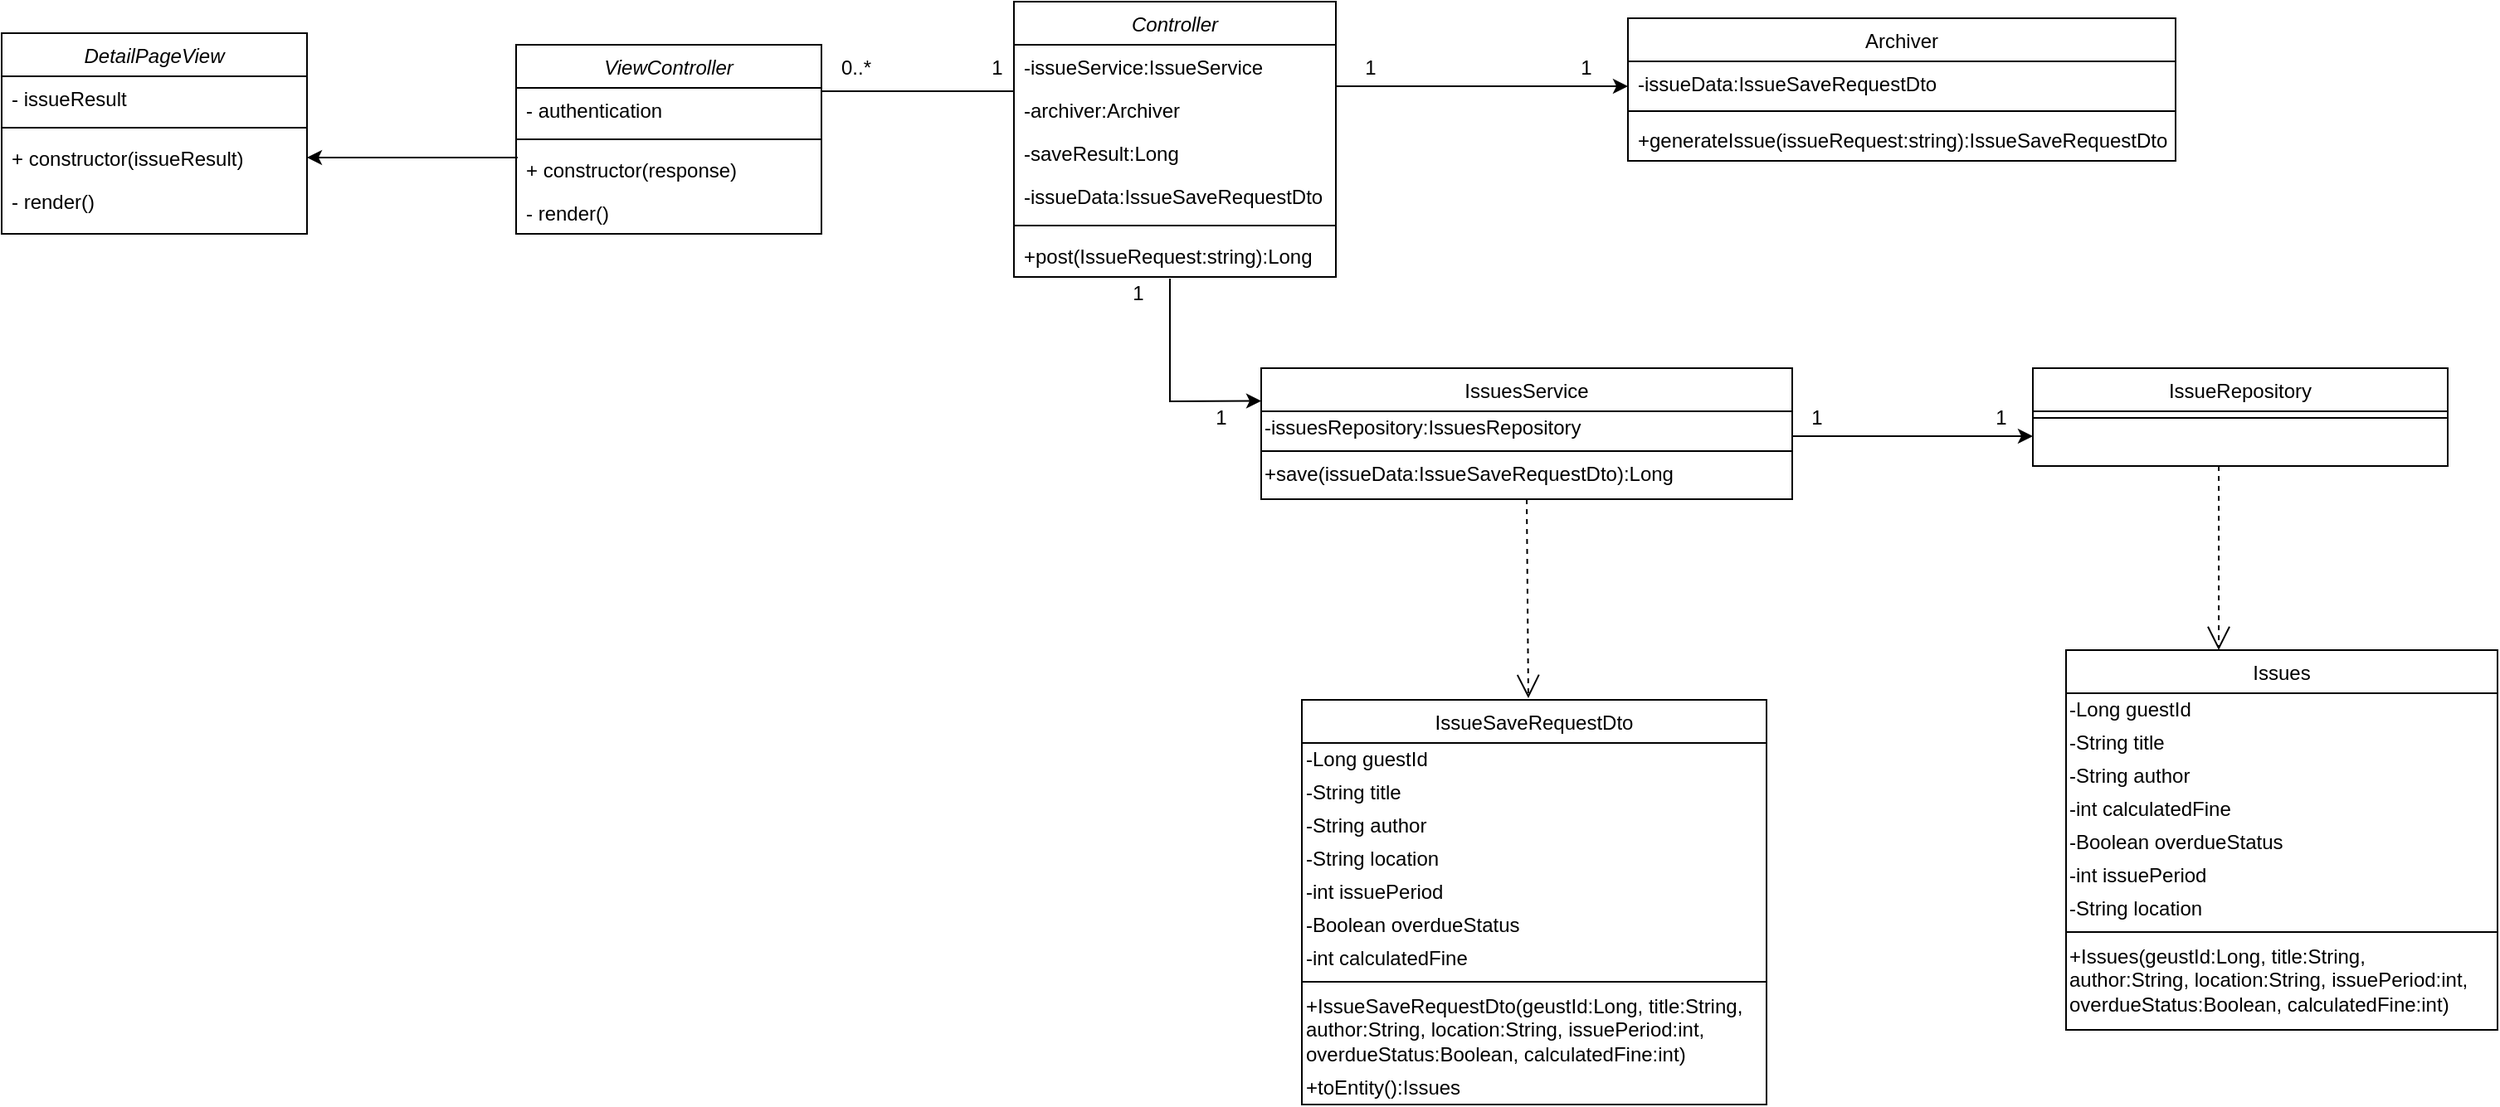 <?xml version="1.0" encoding="UTF-8"?>
<mxfile version="14.6.12" type="google">
  <diagram id="C5RBs43oDa-KdzZeNtuy" name="Page-1">
    <mxGraphModel dx="2249" dy="794" grid="1" gridSize="10" guides="1" tooltips="1" connect="1" arrows="1" fold="1" page="1" pageScale="1" pageWidth="827" pageHeight="1169" math="0" shadow="0">
      <root>
        <mxCell id="WIyWlLk6GJQsqaUBKTNV-0" />
        <mxCell id="WIyWlLk6GJQsqaUBKTNV-1" parent="WIyWlLk6GJQsqaUBKTNV-0" />
        <mxCell id="AxuUmQSzNAAfO9ZT8dnw-0" value="Archiver" style="swimlane;fontStyle=0;align=center;verticalAlign=top;childLayout=stackLayout;horizontal=1;startSize=26;horizontalStack=0;resizeParent=1;resizeLast=0;collapsible=1;marginBottom=0;rounded=0;shadow=0;strokeWidth=1;" parent="WIyWlLk6GJQsqaUBKTNV-1" vertex="1">
          <mxGeometry x="670" y="130" width="330" height="86" as="geometry">
            <mxRectangle x="550" y="140" width="160" height="26" as="alternateBounds" />
          </mxGeometry>
        </mxCell>
        <mxCell id="nDaeXKyStTspTRKtAWX4-8" value="-issueData:IssueSaveRequestDto" style="text;align=left;verticalAlign=top;spacingLeft=4;spacingRight=4;overflow=hidden;rotatable=0;points=[[0,0.5],[1,0.5]];portConstraint=eastwest;" parent="AxuUmQSzNAAfO9ZT8dnw-0" vertex="1">
          <mxGeometry y="26" width="330" height="26" as="geometry" />
        </mxCell>
        <mxCell id="AxuUmQSzNAAfO9ZT8dnw-1" value="" style="line;html=1;strokeWidth=1;align=left;verticalAlign=middle;spacingTop=-1;spacingLeft=3;spacingRight=3;rotatable=0;labelPosition=right;points=[];portConstraint=eastwest;" parent="AxuUmQSzNAAfO9ZT8dnw-0" vertex="1">
          <mxGeometry y="52" width="330" height="8" as="geometry" />
        </mxCell>
        <mxCell id="AxuUmQSzNAAfO9ZT8dnw-2" value="+generateIssue(issueRequest:string):IssueSaveRequestDto" style="text;align=left;verticalAlign=top;spacingLeft=4;spacingRight=4;overflow=hidden;rotatable=0;points=[[0,0.5],[1,0.5]];portConstraint=eastwest;" parent="AxuUmQSzNAAfO9ZT8dnw-0" vertex="1">
          <mxGeometry y="60" width="330" height="26" as="geometry" />
        </mxCell>
        <mxCell id="AxuUmQSzNAAfO9ZT8dnw-3" value="Controller" style="swimlane;fontStyle=2;align=center;verticalAlign=top;childLayout=stackLayout;horizontal=1;startSize=26;horizontalStack=0;resizeParent=1;resizeLast=0;collapsible=1;marginBottom=0;rounded=0;shadow=0;strokeWidth=1;" parent="WIyWlLk6GJQsqaUBKTNV-1" vertex="1">
          <mxGeometry x="300" y="120" width="194" height="166" as="geometry">
            <mxRectangle x="230" y="140" width="160" height="26" as="alternateBounds" />
          </mxGeometry>
        </mxCell>
        <mxCell id="JN8oMZw2X821u11_V-vm-0" value="-issueService:IssueService" style="text;align=left;verticalAlign=top;spacingLeft=4;spacingRight=4;overflow=hidden;rotatable=0;points=[[0,0.5],[1,0.5]];portConstraint=eastwest;" parent="AxuUmQSzNAAfO9ZT8dnw-3" vertex="1">
          <mxGeometry y="26" width="194" height="26" as="geometry" />
        </mxCell>
        <mxCell id="JN8oMZw2X821u11_V-vm-7" value="-archiver:Archiver&#xa;" style="text;align=left;verticalAlign=top;spacingLeft=4;spacingRight=4;overflow=hidden;rotatable=0;points=[[0,0.5],[1,0.5]];portConstraint=eastwest;" parent="AxuUmQSzNAAfO9ZT8dnw-3" vertex="1">
          <mxGeometry y="52" width="194" height="26" as="geometry" />
        </mxCell>
        <mxCell id="AxuUmQSzNAAfO9ZT8dnw-4" value="-saveResult:Long&#xa;" style="text;align=left;verticalAlign=top;spacingLeft=4;spacingRight=4;overflow=hidden;rotatable=0;points=[[0,0.5],[1,0.5]];portConstraint=eastwest;" parent="AxuUmQSzNAAfO9ZT8dnw-3" vertex="1">
          <mxGeometry y="78" width="194" height="26" as="geometry" />
        </mxCell>
        <mxCell id="AxuUmQSzNAAfO9ZT8dnw-5" value="-issueData:IssueSaveRequestDto" style="text;align=left;verticalAlign=top;spacingLeft=4;spacingRight=4;overflow=hidden;rotatable=0;points=[[0,0.5],[1,0.5]];portConstraint=eastwest;" parent="AxuUmQSzNAAfO9ZT8dnw-3" vertex="1">
          <mxGeometry y="104" width="194" height="26" as="geometry" />
        </mxCell>
        <mxCell id="AxuUmQSzNAAfO9ZT8dnw-6" value="" style="line;html=1;strokeWidth=1;align=left;verticalAlign=middle;spacingTop=-1;spacingLeft=3;spacingRight=3;rotatable=0;labelPosition=right;points=[];portConstraint=eastwest;" parent="AxuUmQSzNAAfO9ZT8dnw-3" vertex="1">
          <mxGeometry y="130" width="194" height="10" as="geometry" />
        </mxCell>
        <mxCell id="AxuUmQSzNAAfO9ZT8dnw-7" value="+post(IssueRequest:string):Long" style="text;align=left;verticalAlign=top;spacingLeft=4;spacingRight=4;overflow=hidden;rotatable=0;points=[[0,0.5],[1,0.5]];portConstraint=eastwest;" parent="AxuUmQSzNAAfO9ZT8dnw-3" vertex="1">
          <mxGeometry y="140" width="194" height="26" as="geometry" />
        </mxCell>
        <mxCell id="AxuUmQSzNAAfO9ZT8dnw-8" value="" style="endArrow=classic;html=1;exitX=0.5;exitY=1;exitDx=0;exitDy=0;rounded=0;" parent="WIyWlLk6GJQsqaUBKTNV-1" edge="1">
          <mxGeometry width="50" height="50" relative="1" as="geometry">
            <mxPoint x="494" y="171" as="sourcePoint" />
            <mxPoint x="670" y="171" as="targetPoint" />
            <Array as="points">
              <mxPoint x="610" y="171" />
            </Array>
          </mxGeometry>
        </mxCell>
        <mxCell id="JN8oMZw2X821u11_V-vm-47" value="IssueRepository" style="swimlane;fontStyle=0;align=center;verticalAlign=top;childLayout=stackLayout;horizontal=1;startSize=26;horizontalStack=0;resizeParent=1;resizeLast=0;collapsible=1;marginBottom=0;rounded=0;shadow=0;strokeWidth=1;" parent="WIyWlLk6GJQsqaUBKTNV-1" vertex="1">
          <mxGeometry x="914" y="341" width="250" height="59" as="geometry">
            <mxRectangle x="340" y="380" width="170" height="26" as="alternateBounds" />
          </mxGeometry>
        </mxCell>
        <mxCell id="JN8oMZw2X821u11_V-vm-48" value="" style="line;html=1;strokeWidth=1;align=left;verticalAlign=middle;spacingTop=-1;spacingLeft=3;spacingRight=3;rotatable=0;labelPosition=right;points=[];portConstraint=eastwest;" parent="JN8oMZw2X821u11_V-vm-47" vertex="1">
          <mxGeometry y="26" width="250" height="8" as="geometry" />
        </mxCell>
        <mxCell id="JN8oMZw2X821u11_V-vm-52" value="" style="endArrow=classic;html=1;exitX=0.5;exitY=1;exitDx=0;exitDy=0;rounded=0;entryX=0;entryY=0.25;entryDx=0;entryDy=0;" parent="WIyWlLk6GJQsqaUBKTNV-1" target="JN8oMZw2X821u11_V-vm-53" edge="1">
          <mxGeometry width="50" height="50" relative="1" as="geometry">
            <mxPoint x="394" y="287" as="sourcePoint" />
            <mxPoint x="519" y="500" as="targetPoint" />
            <Array as="points">
              <mxPoint x="394" y="361" />
            </Array>
          </mxGeometry>
        </mxCell>
        <mxCell id="JN8oMZw2X821u11_V-vm-53" value="IssuesService" style="swimlane;fontStyle=0;align=center;verticalAlign=top;childLayout=stackLayout;horizontal=1;startSize=26;horizontalStack=0;resizeParent=1;resizeLast=0;collapsible=1;marginBottom=0;rounded=0;shadow=0;strokeWidth=1;" parent="WIyWlLk6GJQsqaUBKTNV-1" vertex="1">
          <mxGeometry x="449" y="341" width="320" height="79" as="geometry">
            <mxRectangle x="340" y="380" width="170" height="26" as="alternateBounds" />
          </mxGeometry>
        </mxCell>
        <mxCell id="JN8oMZw2X821u11_V-vm-54" value="-issuesRepository:IssuesRepository" style="text;html=1;align=left;verticalAlign=middle;resizable=0;points=[];autosize=1;strokeColor=none;" parent="JN8oMZw2X821u11_V-vm-53" vertex="1">
          <mxGeometry y="26" width="320" height="20" as="geometry" />
        </mxCell>
        <mxCell id="JN8oMZw2X821u11_V-vm-55" value="" style="line;html=1;strokeWidth=1;align=left;verticalAlign=middle;spacingTop=-1;spacingLeft=3;spacingRight=3;rotatable=0;labelPosition=right;points=[];portConstraint=eastwest;" parent="JN8oMZw2X821u11_V-vm-53" vertex="1">
          <mxGeometry y="46" width="320" height="8" as="geometry" />
        </mxCell>
        <mxCell id="JN8oMZw2X821u11_V-vm-56" value="+save(issueData:IssueSaveRequestDto):Long" style="text;html=1;align=left;verticalAlign=middle;resizable=0;points=[];autosize=1;strokeColor=none;" parent="JN8oMZw2X821u11_V-vm-53" vertex="1">
          <mxGeometry y="54" width="320" height="20" as="geometry" />
        </mxCell>
        <mxCell id="JN8oMZw2X821u11_V-vm-59" value="Issues" style="swimlane;fontStyle=0;align=center;verticalAlign=top;childLayout=stackLayout;horizontal=1;startSize=26;horizontalStack=0;resizeParent=1;resizeLast=0;collapsible=1;marginBottom=0;rounded=0;shadow=0;strokeWidth=1;" parent="WIyWlLk6GJQsqaUBKTNV-1" vertex="1">
          <mxGeometry x="934" y="511" width="260" height="229" as="geometry">
            <mxRectangle x="340" y="380" width="170" height="26" as="alternateBounds" />
          </mxGeometry>
        </mxCell>
        <mxCell id="nDaeXKyStTspTRKtAWX4-1" value="-Long guestId" style="text;html=1;align=left;verticalAlign=middle;resizable=0;points=[];autosize=1;strokeColor=none;" parent="JN8oMZw2X821u11_V-vm-59" vertex="1">
          <mxGeometry y="26" width="260" height="20" as="geometry" />
        </mxCell>
        <mxCell id="nDaeXKyStTspTRKtAWX4-2" value="-String title&lt;span style=&quot;color: rgba(0 , 0 , 0 , 0) ; font-family: monospace ; font-size: 0px&quot;&gt;%3CmxGraphModel%3E%3Croot%3E%3CmxCell%20id%3D%220%22%2F%3E%3CmxCell%20id%3D%221%22%20parent%3D%220%22%2F%3E%3CmxCell%20id%3D%222%22%20value%3D%22%2B%22%20style%3D%22text%3Bhtml%3D1%3Balign%3Dleft%3BverticalAlign%3Dmiddle%3Bresizable%3D0%3Bpoints%3D%5B%5D%3Bautosize%3D1%3BstrokeColor%3Dnone%3B%22%20vertex%3D%221%22%20parent%3D%221%22%3E%3CmxGeometry%20x%3D%22730%22%20y%3D%22296%22%20width%3D%22180%22%20height%3D%2220%22%20as%3D%22geometry%22%2F%3E%3C%2FmxCell%3E%3C%2Froot%3E%3C%2FmxGraphModel%3E&lt;/span&gt;" style="text;html=1;align=left;verticalAlign=middle;resizable=0;points=[];autosize=1;strokeColor=none;" parent="JN8oMZw2X821u11_V-vm-59" vertex="1">
          <mxGeometry y="46" width="260" height="20" as="geometry" />
        </mxCell>
        <mxCell id="nDaeXKyStTspTRKtAWX4-3" value="-String author&lt;span style=&quot;color: rgba(0 , 0 , 0 , 0) ; font-family: monospace ; font-size: 0px&quot;&gt;%3CmxGraphModel%3E%3Croot%3E%3CmxCell%20id%3D%220%22%2F%3E%3CmxCell%20id%3D%221%22%20parent%3D%220%22%2F%3E%3CmxCell%20id%3D%222%22%20value%3D%22%2B%22%20style%3D%22text%3Bhtml%3D1%3Balign%3Dleft%3BverticalAlign%3Dmiddle%3Bresizable%3D0%3Bpoints%3D%5B%5D%3Bautosize%3D1%3BstrokeColor%3Dnone%3B%22%20vertex%3D%221%22%20parent%3D%221%22%3E%3CmxGeometry%20x%3D%22730%22%20y%3D%22296%22%20width%3D%22180%22%20height%3D%2220%22%20as%3D%22geometry%22%2F%3E%3C%2FmxCell%3E%3C%2Froot%3E%3C%2FmxGraphModel%3E&lt;/span&gt;" style="text;html=1;align=left;verticalAlign=middle;resizable=0;points=[];autosize=1;strokeColor=none;" parent="JN8oMZw2X821u11_V-vm-59" vertex="1">
          <mxGeometry y="66" width="260" height="20" as="geometry" />
        </mxCell>
        <mxCell id="nDaeXKyStTspTRKtAWX4-7" value="-int calculatedFine&lt;span style=&quot;color: rgba(0 , 0 , 0 , 0) ; font-family: monospace ; font-size: 0px&quot;&gt;3CmxGraphModel%3E%3Croot%3E%3CmxCell%20id%3D%220%22%2F%3E%3CmxCell%20id%3D%221%22%20parent%3D%220%22%2F%3E%3CmxCell%20id%3D%222%22%20value%3D%22%2B%22%20style%3D%22text%3Bhtml%3D1%3Balign%3Dleft%3BverticalAlign%3Dmiddle%3Bresizable%3D0%3Bpoints%3D%5B%5D%3Bautosize%3D1%3BstrokeColor%3Dnone%3B%22%20vertex%3D%221%22%20parent%3D%221%22%3E%3CmxGeometry%20x%3D%22730%22%20y%3D%22296%22%20width%3D%22180%22%20height%3D%2220%22%20as%3D%22geometry%22%2F%3E%3C%2FmxCell%3E%3C%2Froot%3E%3C%2FmxGraphModel%3E&lt;/span&gt;" style="text;html=1;align=left;verticalAlign=middle;resizable=0;points=[];autosize=1;strokeColor=none;" parent="JN8oMZw2X821u11_V-vm-59" vertex="1">
          <mxGeometry y="86" width="260" height="20" as="geometry" />
        </mxCell>
        <mxCell id="nDaeXKyStTspTRKtAWX4-6" value="-Boolean overdueStatus&lt;span style=&quot;color: rgba(0 , 0 , 0 , 0) ; font-family: monospace ; font-size: 0px&quot;&gt;%3CmxGraphModel%3E%3Croot%3E%3CmxCell%20id%3D%220%22%2F%3E%3CmxCell%20id%3D%221%22%20parent%3D%220%22%2F%3E%3CmxCell%20id%3D%222%22%20value%3D%22%2B%22%20style%3D%22text%3Bhtml%3D1%3Balign%3Dleft%3BverticalAlign%3Dmiddle%3Bresizable%3D0%3Bpoints%3D%5B%5D%3Bautosize%3D1%3BstrokeColor%3Dnone%3B%22%20vertex%3D%221%22%20parent%3D%221%22%3E%3CmxGeometry%20x%3D%22730%22%20y%3D%22296%22%20width%3D%22180%22%20height%3D%2220%22%20as%3D%22geometry%22%2F%3E%3C%2FmxCell%3E%3C%2Froot%3E%3C%2FmxGraphModel%3E&lt;/span&gt;" style="text;html=1;align=left;verticalAlign=middle;resizable=0;points=[];autosize=1;strokeColor=none;" parent="JN8oMZw2X821u11_V-vm-59" vertex="1">
          <mxGeometry y="106" width="260" height="20" as="geometry" />
        </mxCell>
        <mxCell id="nDaeXKyStTspTRKtAWX4-5" value="-int issuePeriod&lt;span style=&quot;color: rgba(0 , 0 , 0 , 0) ; font-family: monospace ; font-size: 0px&quot;&gt;mxGraphModel%3E%3Croot%3E%3CmxCell%20id%3D%220%22%2F%3E%3CmxCell%20id%3D%221%22%20parent%3D%220%22%2F%3E%3CmxCell%20id%3D%222%22%20value%3D%22%2B%22%20style%3D%22text%3Bhtml%3D1%3Balign%3Dleft%3BverticalAlign%3Dmiddle%3Bresizable%3D0%3Bpoints%3D%5B%5D%3Bautosize%3D1%3BstrokeColor%3Dnone%3B%22%20vertex%3D%221%22%20parent%3D%221%22%3E%3CmxGeometry%20x%3D%22730%22%20y%3D%22296%22%20width%3D%22180%22%20height%3D%2220%22%20as%3D%22geometry%22%2F%3E%3C%2FmxCell%3E%3C%2Froot%3E%3C%2FmxGraphModel&lt;/span&gt;" style="text;html=1;align=left;verticalAlign=middle;resizable=0;points=[];autosize=1;strokeColor=none;" parent="JN8oMZw2X821u11_V-vm-59" vertex="1">
          <mxGeometry y="126" width="260" height="20" as="geometry" />
        </mxCell>
        <mxCell id="nDaeXKyStTspTRKtAWX4-4" value="-String location&lt;span style=&quot;color: rgba(0 , 0 , 0 , 0) ; font-family: monospace ; font-size: 0px&quot;&gt;%3E%3Croot%3E%3CmxCell%20id%3D%220%22%2F%3E%3CmxCell%20id%3D%221%22%20parent%3D%220%22%2F%3E%3CmxCell%20id%3D%222%22%20value%3D%22%2B%22%20style%3D%22text%3Bhtml%3D1%3Balign%3Dleft%3BverticalAlign%3Dmiddle%3Bresizable%3D0%3Bpoints%3D%5B%5D%3Bautosize%3D1%3BstrokeColor%3Dnone%3B%22%20vertex%3D%221%22%20parent%3D%221%22%3E%3CmxGeometry%20x%3D%22730%22%20y%3D%22296%22%20width%3D%22180%22%20height%3D%2220%22%20as%3D%22geometry%22%2F%3E%3C%2FmxCell%3E%3C%2Froot%3E%3C%2FmxGraphModel&lt;/span&gt;" style="text;html=1;align=left;verticalAlign=middle;resizable=0;points=[];autosize=1;strokeColor=none;" parent="JN8oMZw2X821u11_V-vm-59" vertex="1">
          <mxGeometry y="146" width="260" height="20" as="geometry" />
        </mxCell>
        <mxCell id="JN8oMZw2X821u11_V-vm-69" value="" style="line;html=1;strokeWidth=1;align=left;verticalAlign=middle;spacingTop=-1;spacingLeft=3;spacingRight=3;rotatable=0;labelPosition=right;points=[];portConstraint=eastwest;" parent="JN8oMZw2X821u11_V-vm-59" vertex="1">
          <mxGeometry y="166" width="260" height="8" as="geometry" />
        </mxCell>
        <mxCell id="JN8oMZw2X821u11_V-vm-70" value="+Issues(geustId:Long, title:String,&lt;br&gt;author:String, location:String, issuePeriod:int,&lt;br&gt;overdueStatus:Boolean, calculatedFine:int)" style="text;html=1;align=left;verticalAlign=middle;resizable=0;points=[];autosize=1;strokeColor=none;" parent="JN8oMZw2X821u11_V-vm-59" vertex="1">
          <mxGeometry y="174" width="260" height="50" as="geometry" />
        </mxCell>
        <mxCell id="JN8oMZw2X821u11_V-vm-71" value="IssueSaveRequestDto" style="swimlane;fontStyle=0;align=center;verticalAlign=top;childLayout=stackLayout;horizontal=1;startSize=26;horizontalStack=0;resizeParent=1;resizeLast=0;collapsible=1;marginBottom=0;rounded=0;shadow=0;strokeWidth=1;" parent="WIyWlLk6GJQsqaUBKTNV-1" vertex="1">
          <mxGeometry x="473.5" y="541" width="280" height="244" as="geometry">
            <mxRectangle x="340" y="380" width="170" height="26" as="alternateBounds" />
          </mxGeometry>
        </mxCell>
        <mxCell id="JN8oMZw2X821u11_V-vm-72" value="-Long guestId" style="text;html=1;align=left;verticalAlign=middle;resizable=0;points=[];autosize=1;strokeColor=none;" parent="JN8oMZw2X821u11_V-vm-71" vertex="1">
          <mxGeometry y="26" width="280" height="20" as="geometry" />
        </mxCell>
        <mxCell id="JN8oMZw2X821u11_V-vm-73" value="-String title&lt;span style=&quot;color: rgba(0 , 0 , 0 , 0) ; font-family: monospace ; font-size: 0px&quot;&gt;%3CmxGraphModel%3E%3Croot%3E%3CmxCell%20id%3D%220%22%2F%3E%3CmxCell%20id%3D%221%22%20parent%3D%220%22%2F%3E%3CmxCell%20id%3D%222%22%20value%3D%22%2B%22%20style%3D%22text%3Bhtml%3D1%3Balign%3Dleft%3BverticalAlign%3Dmiddle%3Bresizable%3D0%3Bpoints%3D%5B%5D%3Bautosize%3D1%3BstrokeColor%3Dnone%3B%22%20vertex%3D%221%22%20parent%3D%221%22%3E%3CmxGeometry%20x%3D%22730%22%20y%3D%22296%22%20width%3D%22180%22%20height%3D%2220%22%20as%3D%22geometry%22%2F%3E%3C%2FmxCell%3E%3C%2Froot%3E%3C%2FmxGraphModel%3E&lt;/span&gt;" style="text;html=1;align=left;verticalAlign=middle;resizable=0;points=[];autosize=1;strokeColor=none;" parent="JN8oMZw2X821u11_V-vm-71" vertex="1">
          <mxGeometry y="46" width="280" height="20" as="geometry" />
        </mxCell>
        <mxCell id="JN8oMZw2X821u11_V-vm-74" value="-String author&lt;span style=&quot;color: rgba(0 , 0 , 0 , 0) ; font-family: monospace ; font-size: 0px&quot;&gt;%3CmxGraphModel%3E%3Croot%3E%3CmxCell%20id%3D%220%22%2F%3E%3CmxCell%20id%3D%221%22%20parent%3D%220%22%2F%3E%3CmxCell%20id%3D%222%22%20value%3D%22%2B%22%20style%3D%22text%3Bhtml%3D1%3Balign%3Dleft%3BverticalAlign%3Dmiddle%3Bresizable%3D0%3Bpoints%3D%5B%5D%3Bautosize%3D1%3BstrokeColor%3Dnone%3B%22%20vertex%3D%221%22%20parent%3D%221%22%3E%3CmxGeometry%20x%3D%22730%22%20y%3D%22296%22%20width%3D%22180%22%20height%3D%2220%22%20as%3D%22geometry%22%2F%3E%3C%2FmxCell%3E%3C%2Froot%3E%3C%2FmxGraphModel%3E&lt;/span&gt;" style="text;html=1;align=left;verticalAlign=middle;resizable=0;points=[];autosize=1;strokeColor=none;" parent="JN8oMZw2X821u11_V-vm-71" vertex="1">
          <mxGeometry y="66" width="280" height="20" as="geometry" />
        </mxCell>
        <mxCell id="JN8oMZw2X821u11_V-vm-77" value="-String location&lt;span style=&quot;color: rgba(0 , 0 , 0 , 0) ; font-family: monospace ; font-size: 0px&quot;&gt;%3E%3Croot%3E%3CmxCell%20id%3D%220%22%2F%3E%3CmxCell%20id%3D%221%22%20parent%3D%220%22%2F%3E%3CmxCell%20id%3D%222%22%20value%3D%22%2B%22%20style%3D%22text%3Bhtml%3D1%3Balign%3Dleft%3BverticalAlign%3Dmiddle%3Bresizable%3D0%3Bpoints%3D%5B%5D%3Bautosize%3D1%3BstrokeColor%3Dnone%3B%22%20vertex%3D%221%22%20parent%3D%221%22%3E%3CmxGeometry%20x%3D%22730%22%20y%3D%22296%22%20width%3D%22180%22%20height%3D%2220%22%20as%3D%22geometry%22%2F%3E%3C%2FmxCell%3E%3C%2Froot%3E%3C%2FmxGraphModel&lt;/span&gt;" style="text;html=1;align=left;verticalAlign=middle;resizable=0;points=[];autosize=1;strokeColor=none;" parent="JN8oMZw2X821u11_V-vm-71" vertex="1">
          <mxGeometry y="86" width="280" height="20" as="geometry" />
        </mxCell>
        <mxCell id="JN8oMZw2X821u11_V-vm-78" value="-int issuePeriod&lt;span style=&quot;color: rgba(0 , 0 , 0 , 0) ; font-family: monospace ; font-size: 0px&quot;&gt;mxGraphModel%3E%3Croot%3E%3CmxCell%20id%3D%220%22%2F%3E%3CmxCell%20id%3D%221%22%20parent%3D%220%22%2F%3E%3CmxCell%20id%3D%222%22%20value%3D%22%2B%22%20style%3D%22text%3Bhtml%3D1%3Balign%3Dleft%3BverticalAlign%3Dmiddle%3Bresizable%3D0%3Bpoints%3D%5B%5D%3Bautosize%3D1%3BstrokeColor%3Dnone%3B%22%20vertex%3D%221%22%20parent%3D%221%22%3E%3CmxGeometry%20x%3D%22730%22%20y%3D%22296%22%20width%3D%22180%22%20height%3D%2220%22%20as%3D%22geometry%22%2F%3E%3C%2FmxCell%3E%3C%2Froot%3E%3C%2FmxGraphModel&lt;/span&gt;" style="text;html=1;align=left;verticalAlign=middle;resizable=0;points=[];autosize=1;strokeColor=none;" parent="JN8oMZw2X821u11_V-vm-71" vertex="1">
          <mxGeometry y="106" width="280" height="20" as="geometry" />
        </mxCell>
        <mxCell id="JN8oMZw2X821u11_V-vm-75" value="-Boolean overdueStatus&lt;span style=&quot;color: rgba(0 , 0 , 0 , 0) ; font-family: monospace ; font-size: 0px&quot;&gt;%3CmxGraphModel%3E%3Croot%3E%3CmxCell%20id%3D%220%22%2F%3E%3CmxCell%20id%3D%221%22%20parent%3D%220%22%2F%3E%3CmxCell%20id%3D%222%22%20value%3D%22%2B%22%20style%3D%22text%3Bhtml%3D1%3Balign%3Dleft%3BverticalAlign%3Dmiddle%3Bresizable%3D0%3Bpoints%3D%5B%5D%3Bautosize%3D1%3BstrokeColor%3Dnone%3B%22%20vertex%3D%221%22%20parent%3D%221%22%3E%3CmxGeometry%20x%3D%22730%22%20y%3D%22296%22%20width%3D%22180%22%20height%3D%2220%22%20as%3D%22geometry%22%2F%3E%3C%2FmxCell%3E%3C%2Froot%3E%3C%2FmxGraphModel%3E&lt;/span&gt;" style="text;html=1;align=left;verticalAlign=middle;resizable=0;points=[];autosize=1;strokeColor=none;" parent="JN8oMZw2X821u11_V-vm-71" vertex="1">
          <mxGeometry y="126" width="280" height="20" as="geometry" />
        </mxCell>
        <mxCell id="JN8oMZw2X821u11_V-vm-79" value="-int calculatedFine&lt;span style=&quot;color: rgba(0 , 0 , 0 , 0) ; font-family: monospace ; font-size: 0px&quot;&gt;3CmxGraphModel%3E%3Croot%3E%3CmxCell%20id%3D%220%22%2F%3E%3CmxCell%20id%3D%221%22%20parent%3D%220%22%2F%3E%3CmxCell%20id%3D%222%22%20value%3D%22%2B%22%20style%3D%22text%3Bhtml%3D1%3Balign%3Dleft%3BverticalAlign%3Dmiddle%3Bresizable%3D0%3Bpoints%3D%5B%5D%3Bautosize%3D1%3BstrokeColor%3Dnone%3B%22%20vertex%3D%221%22%20parent%3D%221%22%3E%3CmxGeometry%20x%3D%22730%22%20y%3D%22296%22%20width%3D%22180%22%20height%3D%2220%22%20as%3D%22geometry%22%2F%3E%3C%2FmxCell%3E%3C%2Froot%3E%3C%2FmxGraphModel%3E&lt;/span&gt;" style="text;html=1;align=left;verticalAlign=middle;resizable=0;points=[];autosize=1;strokeColor=none;" parent="JN8oMZw2X821u11_V-vm-71" vertex="1">
          <mxGeometry y="146" width="280" height="20" as="geometry" />
        </mxCell>
        <mxCell id="JN8oMZw2X821u11_V-vm-81" value="" style="line;html=1;strokeWidth=1;align=left;verticalAlign=middle;spacingTop=-1;spacingLeft=3;spacingRight=3;rotatable=0;labelPosition=right;points=[];portConstraint=eastwest;" parent="JN8oMZw2X821u11_V-vm-71" vertex="1">
          <mxGeometry y="166" width="280" height="8" as="geometry" />
        </mxCell>
        <mxCell id="JN8oMZw2X821u11_V-vm-82" value="+IssueSaveRequestDto(geustId:Long, title:String,&lt;br&gt;author:String, location:String, issuePeriod:int,&lt;br&gt;overdueStatus:Boolean, calculatedFine:int)" style="text;html=1;align=left;verticalAlign=middle;resizable=0;points=[];autosize=1;strokeColor=none;" parent="JN8oMZw2X821u11_V-vm-71" vertex="1">
          <mxGeometry y="174" width="280" height="50" as="geometry" />
        </mxCell>
        <mxCell id="nDaeXKyStTspTRKtAWX4-0" value="+toEntity():Issues" style="text;html=1;align=left;verticalAlign=middle;resizable=0;points=[];autosize=1;strokeColor=none;" parent="JN8oMZw2X821u11_V-vm-71" vertex="1">
          <mxGeometry y="224" width="280" height="20" as="geometry" />
        </mxCell>
        <mxCell id="JN8oMZw2X821u11_V-vm-83" value="" style="endArrow=open;endSize=12;dashed=1;html=1;rounded=0;exitX=0.5;exitY=1;exitDx=0;exitDy=0;" parent="WIyWlLk6GJQsqaUBKTNV-1" source="JN8oMZw2X821u11_V-vm-53" edge="1">
          <mxGeometry x="-1" y="-106" width="160" relative="1" as="geometry">
            <mxPoint x="608.5" y="455" as="sourcePoint" />
            <mxPoint x="610" y="540" as="targetPoint" />
            <Array as="points" />
            <mxPoint x="-10" y="-22" as="offset" />
          </mxGeometry>
        </mxCell>
        <mxCell id="JN8oMZw2X821u11_V-vm-84" value="" style="endArrow=open;endSize=12;dashed=1;html=1;rounded=0;" parent="WIyWlLk6GJQsqaUBKTNV-1" edge="1">
          <mxGeometry x="-1" y="-106" width="160" relative="1" as="geometry">
            <mxPoint x="1026" y="400" as="sourcePoint" />
            <mxPoint x="1026" y="511" as="targetPoint" />
            <Array as="points" />
            <mxPoint x="-10" y="-22" as="offset" />
          </mxGeometry>
        </mxCell>
        <mxCell id="JN8oMZw2X821u11_V-vm-85" value="" style="endArrow=classic;html=1;exitX=1;exitY=0.75;exitDx=0;exitDy=0;rounded=0;exitPerimeter=0;entryX=0;entryY=0.35;entryDx=0;entryDy=0;entryPerimeter=0;" parent="WIyWlLk6GJQsqaUBKTNV-1" source="JN8oMZw2X821u11_V-vm-54" edge="1">
          <mxGeometry width="50" height="50" relative="1" as="geometry">
            <mxPoint x="809" y="371" as="sourcePoint" />
            <mxPoint x="914" y="382" as="targetPoint" />
            <Array as="points" />
          </mxGeometry>
        </mxCell>
        <mxCell id="JN8oMZw2X821u11_V-vm-89" value="1" style="text;html=1;strokeColor=none;fillColor=none;align=center;verticalAlign=middle;whiteSpace=wrap;rounded=0;" parent="WIyWlLk6GJQsqaUBKTNV-1" vertex="1">
          <mxGeometry x="280" y="150" width="20" height="20" as="geometry" />
        </mxCell>
        <mxCell id="JN8oMZw2X821u11_V-vm-90" value="0..*" style="text;html=1;strokeColor=none;fillColor=none;align=center;verticalAlign=middle;whiteSpace=wrap;rounded=0;" parent="WIyWlLk6GJQsqaUBKTNV-1" vertex="1">
          <mxGeometry x="190" y="150" width="30" height="20" as="geometry" />
        </mxCell>
        <mxCell id="JN8oMZw2X821u11_V-vm-91" value="" style="line;strokeWidth=1;fillColor=none;align=left;verticalAlign=middle;spacingTop=-1;spacingLeft=3;spacingRight=3;rotatable=0;labelPosition=right;points=[];portConstraint=eastwest;" parent="WIyWlLk6GJQsqaUBKTNV-1" vertex="1">
          <mxGeometry x="184" y="170" width="116" height="8" as="geometry" />
        </mxCell>
        <mxCell id="nDaeXKyStTspTRKtAWX4-9" value="1" style="text;html=1;strokeColor=none;fillColor=none;align=center;verticalAlign=middle;whiteSpace=wrap;rounded=0;" parent="WIyWlLk6GJQsqaUBKTNV-1" vertex="1">
          <mxGeometry x="360" y="286" width="30" height="20" as="geometry" />
        </mxCell>
        <mxCell id="nDaeXKyStTspTRKtAWX4-10" value="1" style="text;html=1;strokeColor=none;fillColor=none;align=center;verticalAlign=middle;whiteSpace=wrap;rounded=0;" parent="WIyWlLk6GJQsqaUBKTNV-1" vertex="1">
          <mxGeometry x="410" y="360.5" width="30" height="20" as="geometry" />
        </mxCell>
        <mxCell id="nDaeXKyStTspTRKtAWX4-11" value="1" style="text;html=1;strokeColor=none;fillColor=none;align=center;verticalAlign=middle;whiteSpace=wrap;rounded=0;" parent="WIyWlLk6GJQsqaUBKTNV-1" vertex="1">
          <mxGeometry x="500" y="150" width="30" height="20" as="geometry" />
        </mxCell>
        <mxCell id="nDaeXKyStTspTRKtAWX4-12" value="1" style="text;html=1;strokeColor=none;fillColor=none;align=center;verticalAlign=middle;whiteSpace=wrap;rounded=0;" parent="WIyWlLk6GJQsqaUBKTNV-1" vertex="1">
          <mxGeometry x="630" y="150" width="30" height="20" as="geometry" />
        </mxCell>
        <mxCell id="nDaeXKyStTspTRKtAWX4-13" value="1" style="text;html=1;strokeColor=none;fillColor=none;align=center;verticalAlign=middle;whiteSpace=wrap;rounded=0;" parent="WIyWlLk6GJQsqaUBKTNV-1" vertex="1">
          <mxGeometry x="769" y="360.5" width="30" height="20" as="geometry" />
        </mxCell>
        <mxCell id="nDaeXKyStTspTRKtAWX4-14" value="1" style="text;html=1;strokeColor=none;fillColor=none;align=center;verticalAlign=middle;whiteSpace=wrap;rounded=0;" parent="WIyWlLk6GJQsqaUBKTNV-1" vertex="1">
          <mxGeometry x="880" y="360.5" width="30" height="20" as="geometry" />
        </mxCell>
        <mxCell id="Rsprig3qGAq2JzzQDzSg-0" style="edgeStyle=orthogonalEdgeStyle;rounded=0;orthogonalLoop=1;jettySize=auto;html=1;entryX=1;entryY=0.5;entryDx=0;entryDy=0;exitX=0.005;exitY=0.231;exitDx=0;exitDy=0;exitPerimeter=0;" parent="WIyWlLk6GJQsqaUBKTNV-1" source="Rsprig3qGAq2JzzQDzSg-4" target="Rsprig3qGAq2JzzQDzSg-16" edge="1">
          <mxGeometry relative="1" as="geometry">
            <mxPoint x="91.08" y="259.012" as="sourcePoint" />
          </mxGeometry>
        </mxCell>
        <mxCell id="Rsprig3qGAq2JzzQDzSg-1" value="ViewController" style="swimlane;fontStyle=2;align=center;verticalAlign=top;childLayout=stackLayout;horizontal=1;startSize=26;horizontalStack=0;resizeParent=1;resizeLast=0;collapsible=1;marginBottom=0;rounded=0;shadow=0;strokeWidth=1;" parent="WIyWlLk6GJQsqaUBKTNV-1" vertex="1">
          <mxGeometry y="146" width="184" height="114" as="geometry">
            <mxRectangle x="230" y="140" width="160" height="26" as="alternateBounds" />
          </mxGeometry>
        </mxCell>
        <mxCell id="Rsprig3qGAq2JzzQDzSg-2" value="- authentication" style="text;align=left;verticalAlign=top;spacingLeft=4;spacingRight=4;overflow=hidden;rotatable=0;points=[[0,0.5],[1,0.5]];portConstraint=eastwest;" parent="Rsprig3qGAq2JzzQDzSg-1" vertex="1">
          <mxGeometry y="26" width="184" height="26" as="geometry" />
        </mxCell>
        <mxCell id="Rsprig3qGAq2JzzQDzSg-3" value="" style="line;html=1;strokeWidth=1;align=left;verticalAlign=middle;spacingTop=-1;spacingLeft=3;spacingRight=3;rotatable=0;labelPosition=right;points=[];portConstraint=eastwest;" parent="Rsprig3qGAq2JzzQDzSg-1" vertex="1">
          <mxGeometry y="52" width="184" height="10" as="geometry" />
        </mxCell>
        <mxCell id="Rsprig3qGAq2JzzQDzSg-4" value="+ constructor(response)" style="text;align=left;verticalAlign=top;spacingLeft=4;spacingRight=4;overflow=hidden;rotatable=0;points=[[0,0.5],[1,0.5]];portConstraint=eastwest;" parent="Rsprig3qGAq2JzzQDzSg-1" vertex="1">
          <mxGeometry y="62" width="184" height="26" as="geometry" />
        </mxCell>
        <mxCell id="Rsprig3qGAq2JzzQDzSg-5" value="- render()" style="text;align=left;verticalAlign=top;spacingLeft=4;spacingRight=4;overflow=hidden;rotatable=0;points=[[0,0.5],[1,0.5]];portConstraint=eastwest;" parent="Rsprig3qGAq2JzzQDzSg-1" vertex="1">
          <mxGeometry y="88" width="184" height="26" as="geometry" />
        </mxCell>
        <mxCell id="Rsprig3qGAq2JzzQDzSg-13" value="DetailPageView" style="swimlane;fontStyle=2;align=center;verticalAlign=top;childLayout=stackLayout;horizontal=1;startSize=26;horizontalStack=0;resizeParent=1;resizeLast=0;collapsible=1;marginBottom=0;rounded=0;shadow=0;strokeWidth=1;" parent="WIyWlLk6GJQsqaUBKTNV-1" vertex="1">
          <mxGeometry x="-310" y="139" width="184" height="121" as="geometry">
            <mxRectangle x="230" y="140" width="160" height="26" as="alternateBounds" />
          </mxGeometry>
        </mxCell>
        <mxCell id="Rsprig3qGAq2JzzQDzSg-14" value="- issueResult" style="text;align=left;verticalAlign=top;spacingLeft=4;spacingRight=4;overflow=hidden;rotatable=0;points=[[0,0.5],[1,0.5]];portConstraint=eastwest;" parent="Rsprig3qGAq2JzzQDzSg-13" vertex="1">
          <mxGeometry y="26" width="184" height="26" as="geometry" />
        </mxCell>
        <mxCell id="Rsprig3qGAq2JzzQDzSg-15" value="" style="line;html=1;strokeWidth=1;align=left;verticalAlign=middle;spacingTop=-1;spacingLeft=3;spacingRight=3;rotatable=0;labelPosition=right;points=[];portConstraint=eastwest;" parent="Rsprig3qGAq2JzzQDzSg-13" vertex="1">
          <mxGeometry y="52" width="184" height="10" as="geometry" />
        </mxCell>
        <mxCell id="Rsprig3qGAq2JzzQDzSg-16" value="+ constructor(issueResult)" style="text;align=left;verticalAlign=top;spacingLeft=4;spacingRight=4;overflow=hidden;rotatable=0;points=[[0,0.5],[1,0.5]];portConstraint=eastwest;" parent="Rsprig3qGAq2JzzQDzSg-13" vertex="1">
          <mxGeometry y="62" width="184" height="26" as="geometry" />
        </mxCell>
        <mxCell id="Rsprig3qGAq2JzzQDzSg-17" value="- render()" style="text;align=left;verticalAlign=top;spacingLeft=4;spacingRight=4;overflow=hidden;rotatable=0;points=[[0,0.5],[1,0.5]];portConstraint=eastwest;" parent="Rsprig3qGAq2JzzQDzSg-13" vertex="1">
          <mxGeometry y="88" width="184" height="26" as="geometry" />
        </mxCell>
      </root>
    </mxGraphModel>
  </diagram>
</mxfile>
